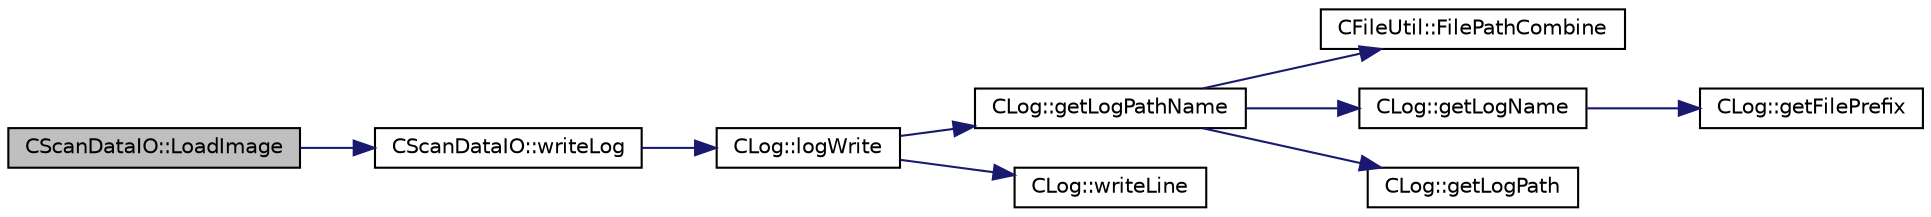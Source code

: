 digraph "CScanDataIO::LoadImage"
{
 // LATEX_PDF_SIZE
  edge [fontname="Helvetica",fontsize="10",labelfontname="Helvetica",labelfontsize="10"];
  node [fontname="Helvetica",fontsize="10",shape=record];
  rankdir="LR";
  Node1 [label="CScanDataIO::LoadImage",height=0.2,width=0.4,color="black", fillcolor="grey75", style="filled", fontcolor="black",tooltip="画像データ取得"];
  Node1 -> Node2 [color="midnightblue",fontsize="10",style="solid",fontname="Helvetica"];
  Node2 [label="CScanDataIO::writeLog",height=0.2,width=0.4,color="black", fillcolor="white", style="filled",URL="$class_c_scan_data_i_o.html#a5be204207783efd8238a8928cdb5c061",tooltip="ログ出力"];
  Node2 -> Node3 [color="midnightblue",fontsize="10",style="solid",fontname="Helvetica"];
  Node3 [label="CLog::logWrite",height=0.2,width=0.4,color="black", fillcolor="white", style="filled",URL="$class_c_log.html#ac31d4dac2937ba01a36d1a3b44b83d70",tooltip="ログの出力"];
  Node3 -> Node4 [color="midnightblue",fontsize="10",style="solid",fontname="Helvetica"];
  Node4 [label="CLog::getLogPathName",height=0.2,width=0.4,color="black", fillcolor="white", style="filled",URL="$class_c_log.html#ab9c474897ca906770f57d5da2feefa6d",tooltip="ログファイルフルパス名の取得"];
  Node4 -> Node5 [color="midnightblue",fontsize="10",style="solid",fontname="Helvetica"];
  Node5 [label="CFileUtil::FilePathCombine",height=0.2,width=0.4,color="black", fillcolor="white", style="filled",URL="$class_c_file_util.html#abc548d0aa8583bfd6f185c08711b1ec7",tooltip="ファイルパスの作成"];
  Node4 -> Node6 [color="midnightblue",fontsize="10",style="solid",fontname="Helvetica"];
  Node6 [label="CLog::getLogName",height=0.2,width=0.4,color="black", fillcolor="white", style="filled",URL="$class_c_log.html#a65d2c4306ed1a9d777c08caff941e776",tooltip="ログファイル名の取得"];
  Node6 -> Node7 [color="midnightblue",fontsize="10",style="solid",fontname="Helvetica"];
  Node7 [label="CLog::getFilePrefix",height=0.2,width=0.4,color="black", fillcolor="white", style="filled",URL="$class_c_log.html#a70464aa2d7a0a10825a9f7f7b7adf2ee",tooltip="ファイル名プレフィックスの取得"];
  Node4 -> Node8 [color="midnightblue",fontsize="10",style="solid",fontname="Helvetica"];
  Node8 [label="CLog::getLogPath",height=0.2,width=0.4,color="black", fillcolor="white", style="filled",URL="$class_c_log.html#a27df84a7db3c444addee476022bfc5ae",tooltip="ログファイル出力ディレクトリの取得"];
  Node3 -> Node9 [color="midnightblue",fontsize="10",style="solid",fontname="Helvetica"];
  Node9 [label="CLog::writeLine",height=0.2,width=0.4,color="black", fillcolor="white", style="filled",URL="$class_c_log.html#ae51a9a6b80711b7a6f5088c61eb346cf",tooltip=" "];
}
